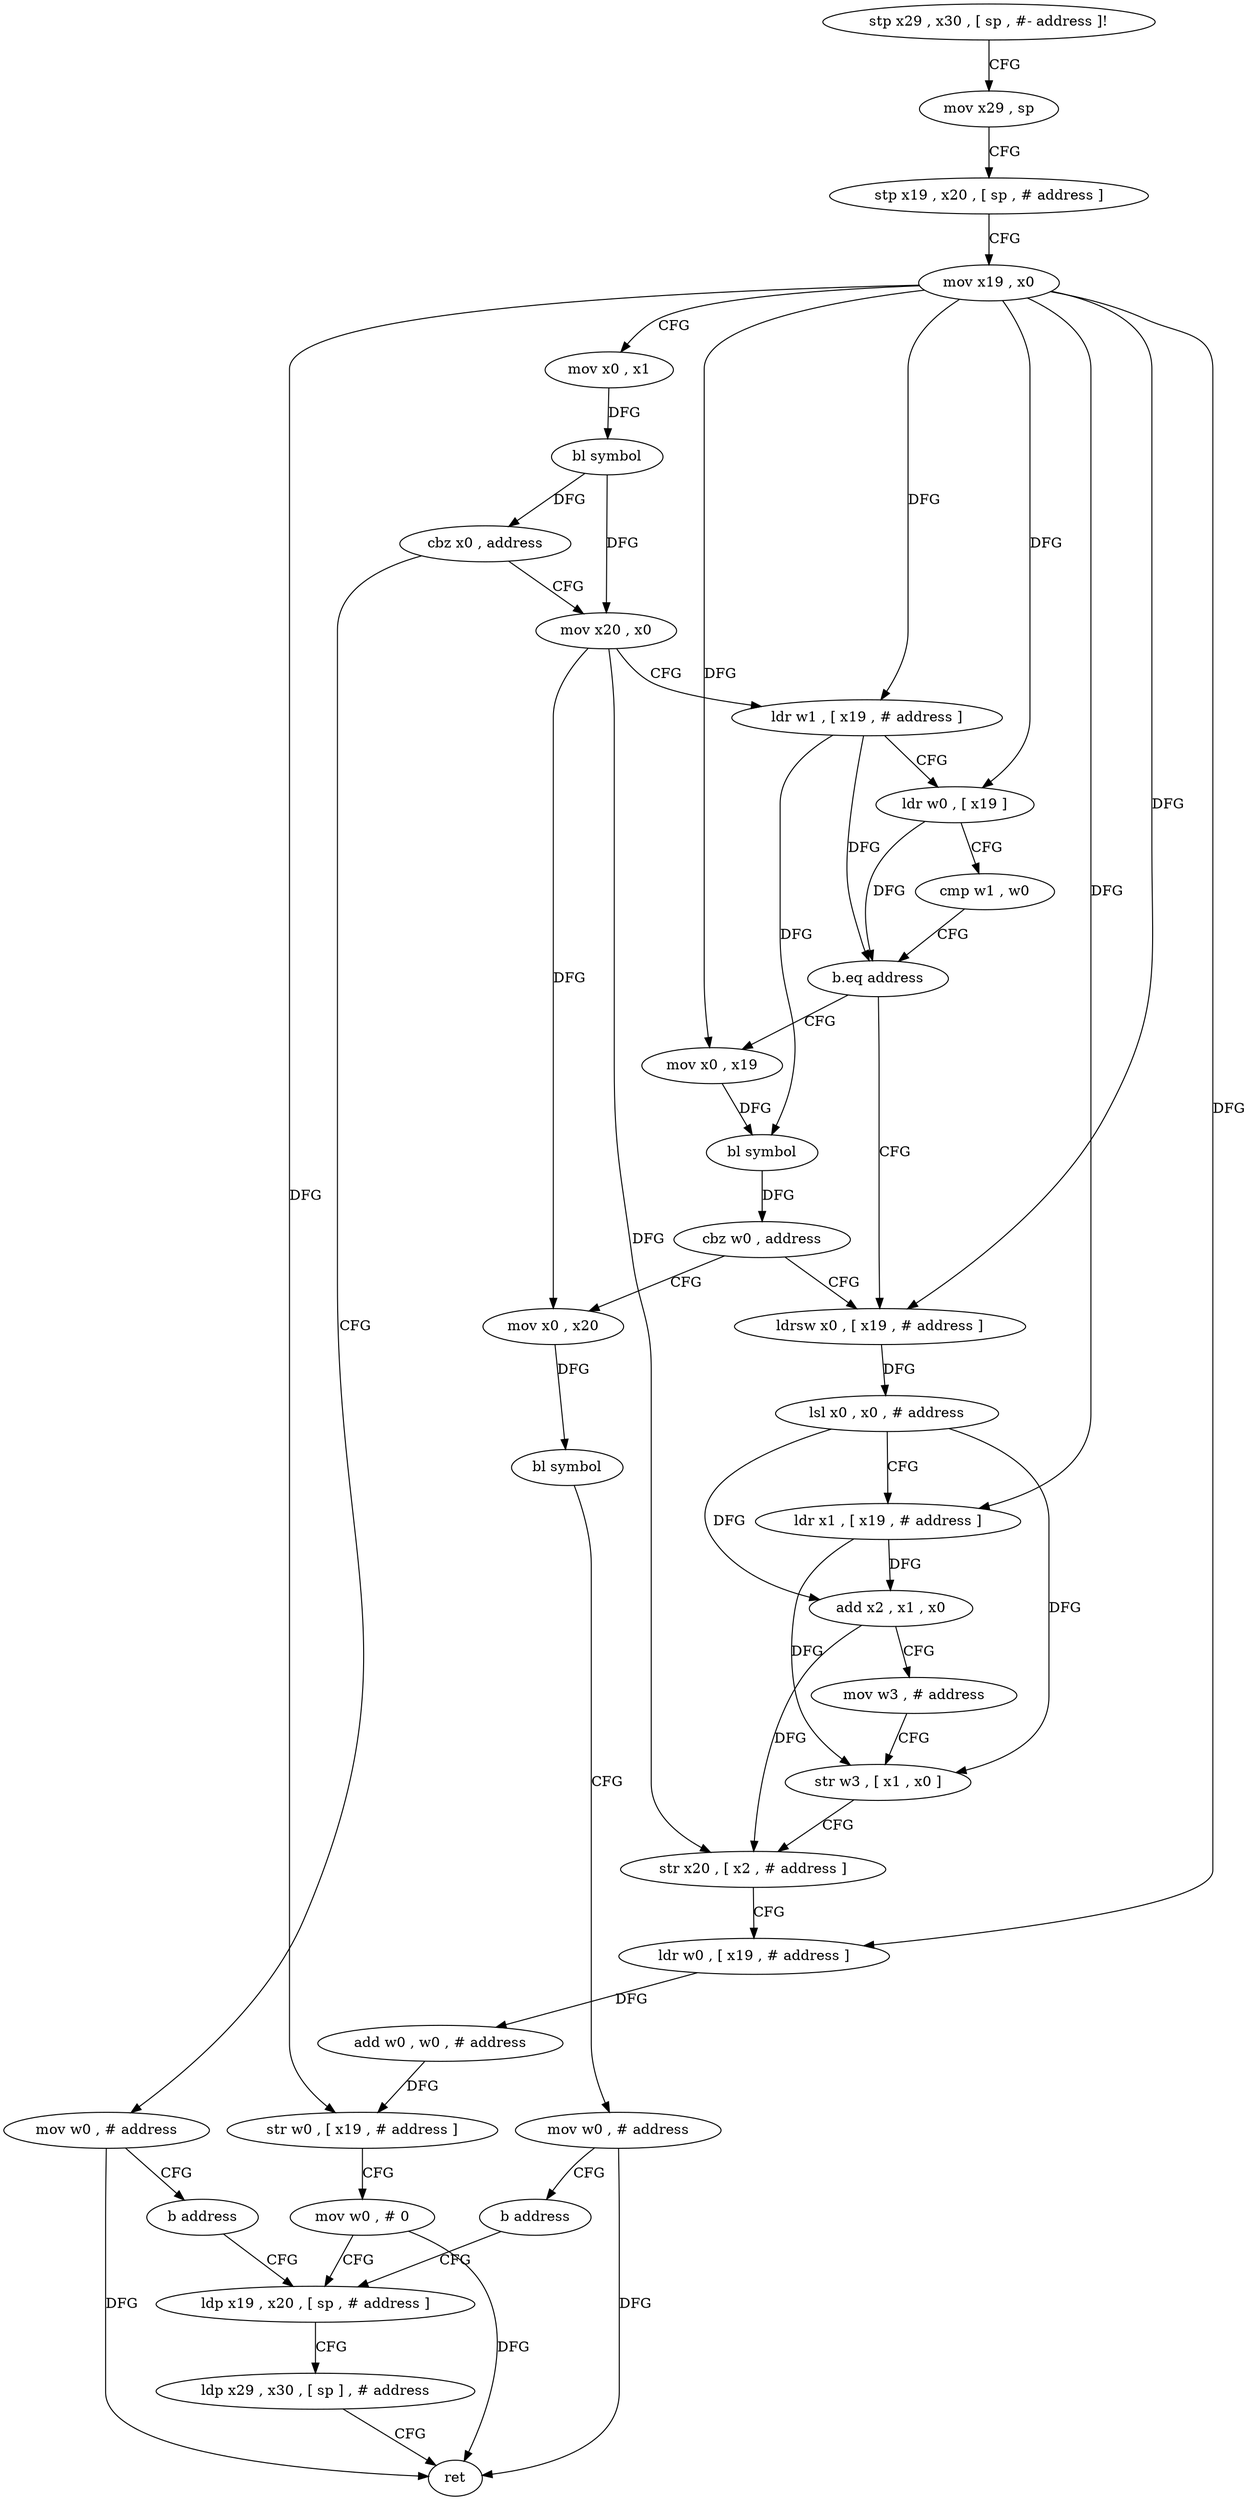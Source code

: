 digraph "func" {
"202732" [label = "stp x29 , x30 , [ sp , #- address ]!" ]
"202736" [label = "mov x29 , sp" ]
"202740" [label = "stp x19 , x20 , [ sp , # address ]" ]
"202744" [label = "mov x19 , x0" ]
"202748" [label = "mov x0 , x1" ]
"202752" [label = "bl symbol" ]
"202756" [label = "cbz x0 , address" ]
"202864" [label = "mov w0 , # address" ]
"202760" [label = "mov x20 , x0" ]
"202868" [label = "b address" ]
"202824" [label = "ldp x19 , x20 , [ sp , # address ]" ]
"202764" [label = "ldr w1 , [ x19 , # address ]" ]
"202768" [label = "ldr w0 , [ x19 ]" ]
"202772" [label = "cmp w1 , w0" ]
"202776" [label = "b.eq address" ]
"202836" [label = "mov x0 , x19" ]
"202780" [label = "ldrsw x0 , [ x19 , # address ]" ]
"202828" [label = "ldp x29 , x30 , [ sp ] , # address" ]
"202832" [label = "ret" ]
"202840" [label = "bl symbol" ]
"202844" [label = "cbz w0 , address" ]
"202848" [label = "mov x0 , x20" ]
"202784" [label = "lsl x0 , x0 , # address" ]
"202788" [label = "ldr x1 , [ x19 , # address ]" ]
"202792" [label = "add x2 , x1 , x0" ]
"202796" [label = "mov w3 , # address" ]
"202800" [label = "str w3 , [ x1 , x0 ]" ]
"202804" [label = "str x20 , [ x2 , # address ]" ]
"202808" [label = "ldr w0 , [ x19 , # address ]" ]
"202812" [label = "add w0 , w0 , # address" ]
"202816" [label = "str w0 , [ x19 , # address ]" ]
"202820" [label = "mov w0 , # 0" ]
"202852" [label = "bl symbol" ]
"202856" [label = "mov w0 , # address" ]
"202860" [label = "b address" ]
"202732" -> "202736" [ label = "CFG" ]
"202736" -> "202740" [ label = "CFG" ]
"202740" -> "202744" [ label = "CFG" ]
"202744" -> "202748" [ label = "CFG" ]
"202744" -> "202764" [ label = "DFG" ]
"202744" -> "202768" [ label = "DFG" ]
"202744" -> "202836" [ label = "DFG" ]
"202744" -> "202780" [ label = "DFG" ]
"202744" -> "202788" [ label = "DFG" ]
"202744" -> "202808" [ label = "DFG" ]
"202744" -> "202816" [ label = "DFG" ]
"202748" -> "202752" [ label = "DFG" ]
"202752" -> "202756" [ label = "DFG" ]
"202752" -> "202760" [ label = "DFG" ]
"202756" -> "202864" [ label = "CFG" ]
"202756" -> "202760" [ label = "CFG" ]
"202864" -> "202868" [ label = "CFG" ]
"202864" -> "202832" [ label = "DFG" ]
"202760" -> "202764" [ label = "CFG" ]
"202760" -> "202804" [ label = "DFG" ]
"202760" -> "202848" [ label = "DFG" ]
"202868" -> "202824" [ label = "CFG" ]
"202824" -> "202828" [ label = "CFG" ]
"202764" -> "202768" [ label = "CFG" ]
"202764" -> "202776" [ label = "DFG" ]
"202764" -> "202840" [ label = "DFG" ]
"202768" -> "202772" [ label = "CFG" ]
"202768" -> "202776" [ label = "DFG" ]
"202772" -> "202776" [ label = "CFG" ]
"202776" -> "202836" [ label = "CFG" ]
"202776" -> "202780" [ label = "CFG" ]
"202836" -> "202840" [ label = "DFG" ]
"202780" -> "202784" [ label = "DFG" ]
"202828" -> "202832" [ label = "CFG" ]
"202840" -> "202844" [ label = "DFG" ]
"202844" -> "202780" [ label = "CFG" ]
"202844" -> "202848" [ label = "CFG" ]
"202848" -> "202852" [ label = "DFG" ]
"202784" -> "202788" [ label = "CFG" ]
"202784" -> "202792" [ label = "DFG" ]
"202784" -> "202800" [ label = "DFG" ]
"202788" -> "202792" [ label = "DFG" ]
"202788" -> "202800" [ label = "DFG" ]
"202792" -> "202796" [ label = "CFG" ]
"202792" -> "202804" [ label = "DFG" ]
"202796" -> "202800" [ label = "CFG" ]
"202800" -> "202804" [ label = "CFG" ]
"202804" -> "202808" [ label = "CFG" ]
"202808" -> "202812" [ label = "DFG" ]
"202812" -> "202816" [ label = "DFG" ]
"202816" -> "202820" [ label = "CFG" ]
"202820" -> "202824" [ label = "CFG" ]
"202820" -> "202832" [ label = "DFG" ]
"202852" -> "202856" [ label = "CFG" ]
"202856" -> "202860" [ label = "CFG" ]
"202856" -> "202832" [ label = "DFG" ]
"202860" -> "202824" [ label = "CFG" ]
}
